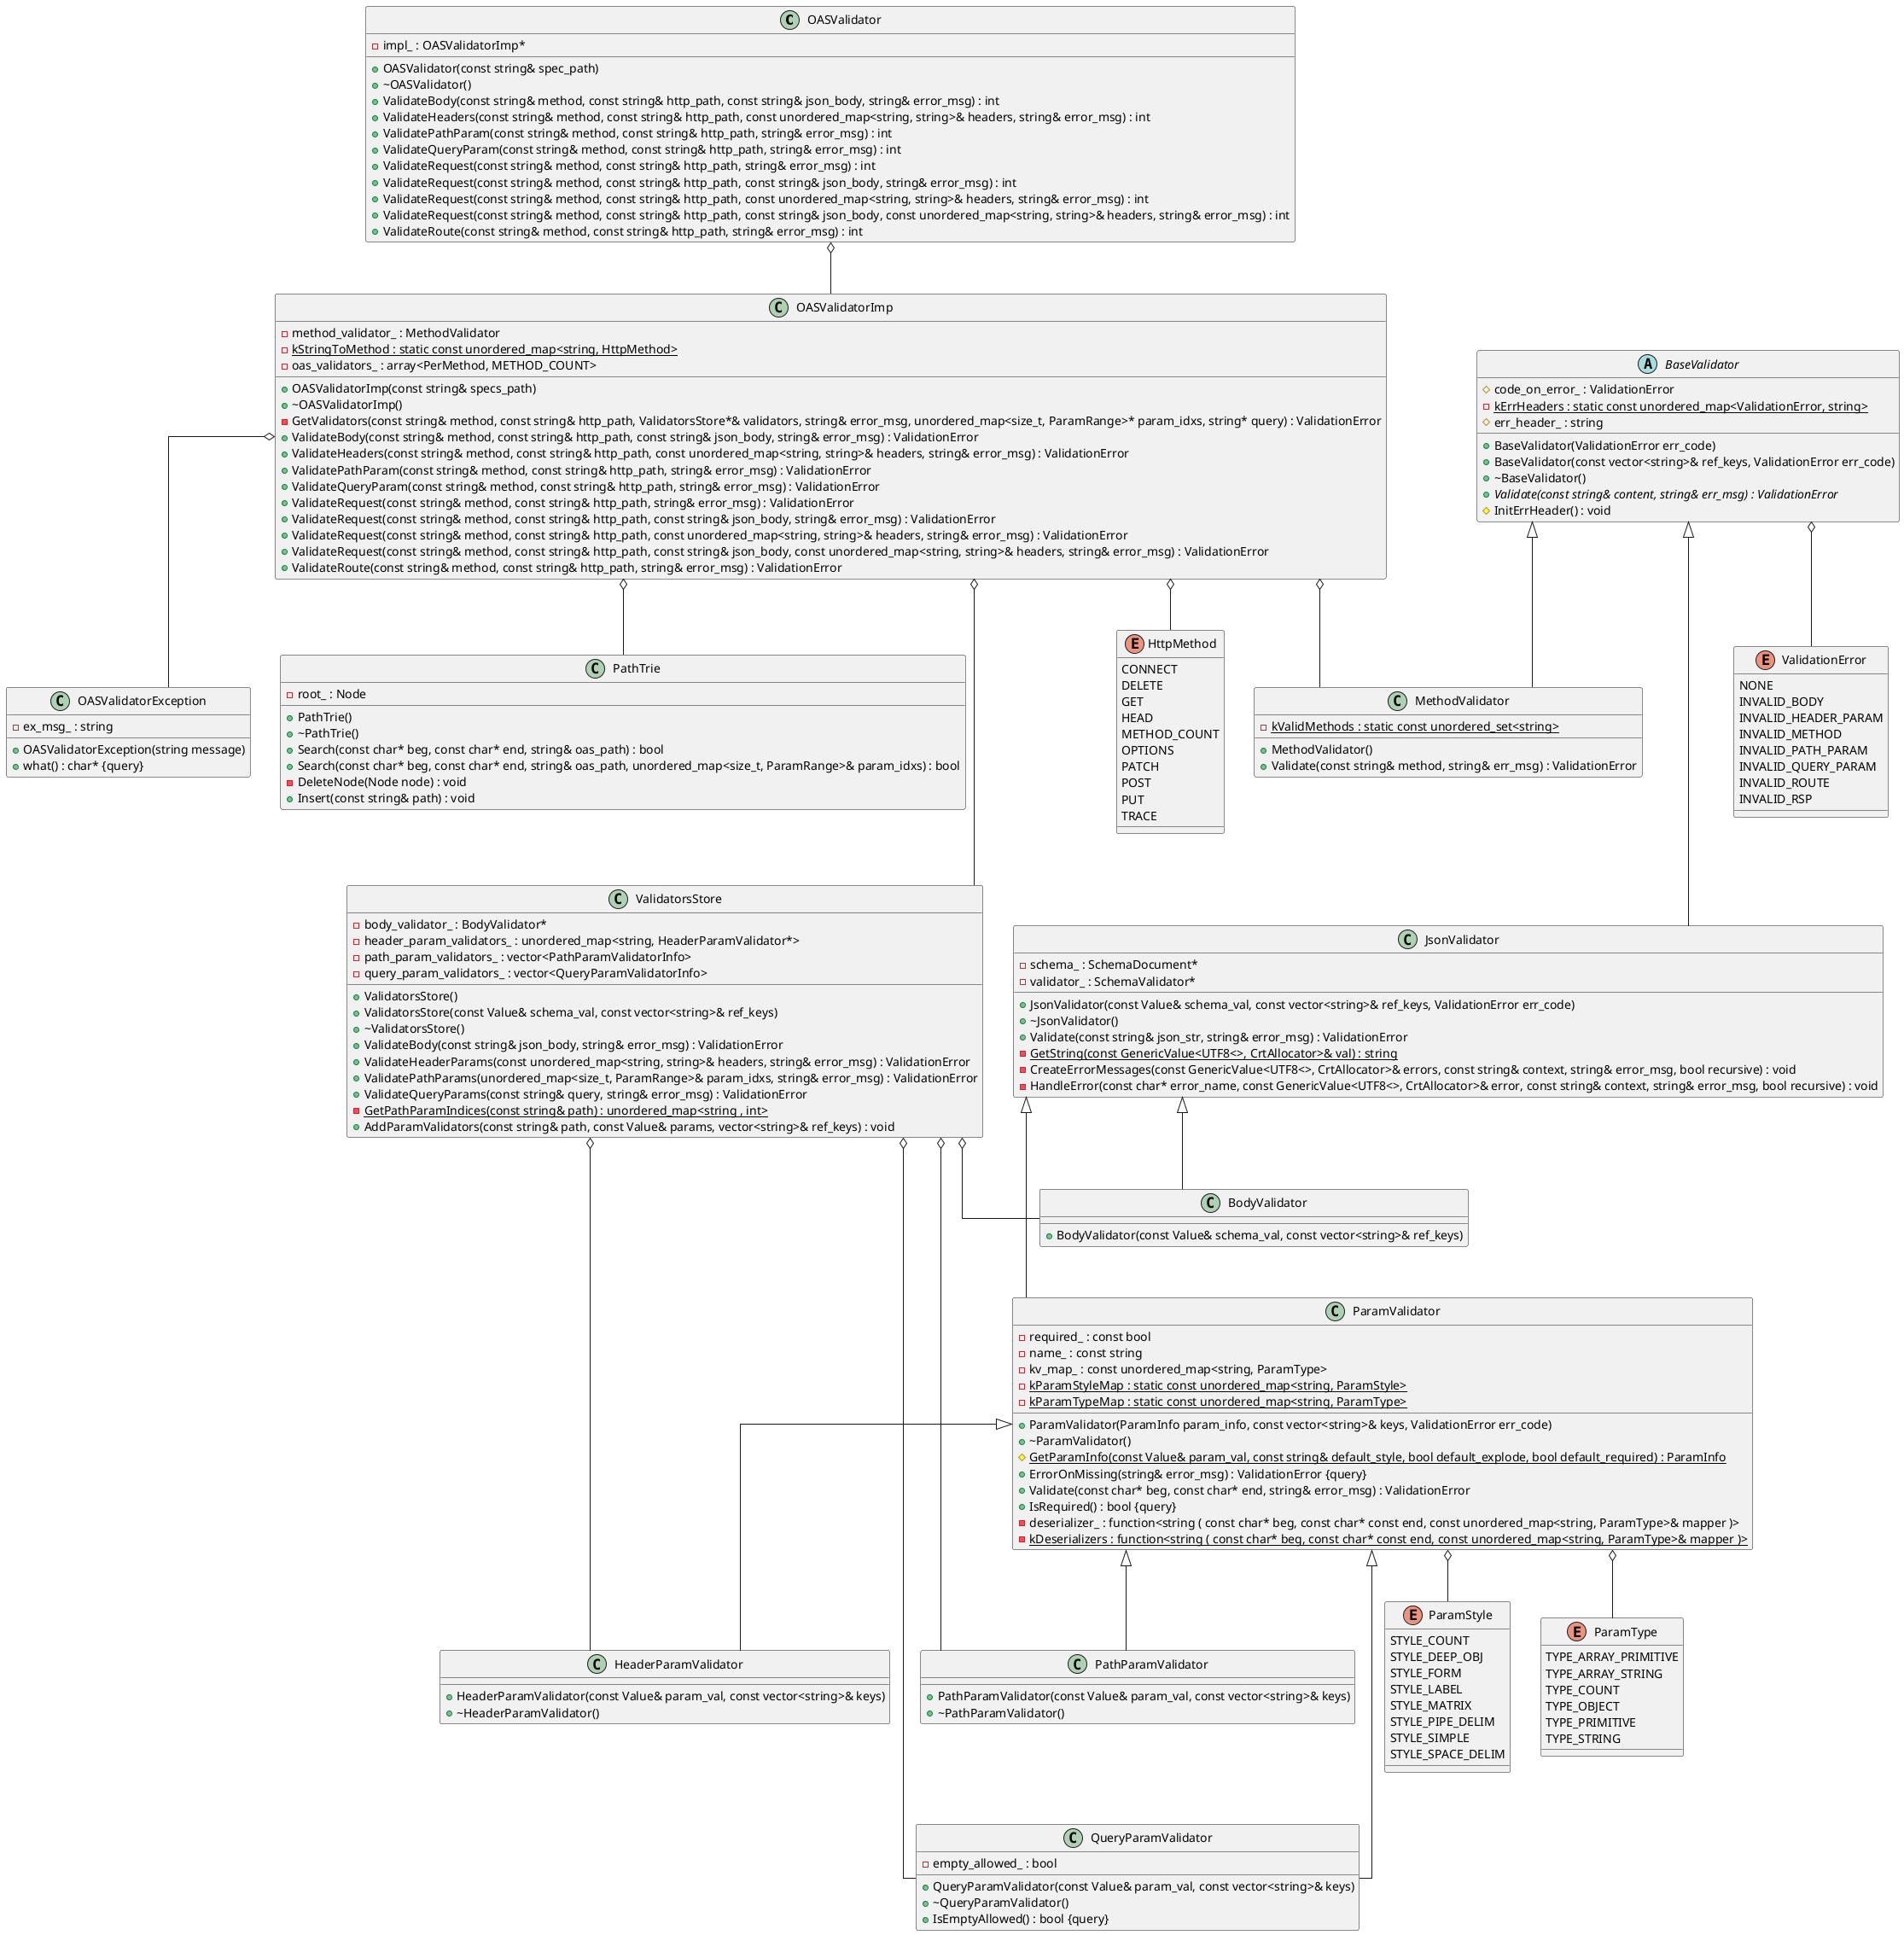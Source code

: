 @startuml
skinparam linetype ortho
top to bottom direction

!define VALIDATORS QueryParamValidator, HeaderParamValidator, PathParamValidator, BodyValidator, MethodValidator, JsonValidator, BaseValidator
!define OAS_CLASSES OASValidator, OASValidatorImp, ValidatorsStore, OASValidatorException

' Classes
class OASValidator {
	+OASValidator(const string& spec_path)
	+~OASValidator()
	-impl_ : OASValidatorImp*
	+ValidateBody(const string& method, const string& http_path, const string& json_body, string& error_msg) : int
	+ValidateHeaders(const string& method, const string& http_path, const unordered_map<string, string>& headers, string& error_msg) : int
	+ValidatePathParam(const string& method, const string& http_path, string& error_msg) : int
	+ValidateQueryParam(const string& method, const string& http_path, string& error_msg) : int
	+ValidateRequest(const string& method, const string& http_path, string& error_msg) : int
	+ValidateRequest(const string& method, const string& http_path, const string& json_body, string& error_msg) : int
	+ValidateRequest(const string& method, const string& http_path, const unordered_map<string, string>& headers, string& error_msg) : int
	+ValidateRequest(const string& method, const string& http_path, const string& json_body, const unordered_map<string, string>& headers, string& error_msg) : int
	+ValidateRoute(const string& method, const string& http_path, string& error_msg) : int
}

class OASValidatorException {
    +OASValidatorException(string message)
    +what() : char* {query}
    -ex_msg_ : string
}


class OASValidatorImp {
    +OASValidatorImp(const string& specs_path)
    +~OASValidatorImp()
    -method_validator_ : MethodValidator
    -GetValidators(const string& method, const string& http_path, ValidatorsStore*& validators, string& error_msg, unordered_map<size_t, ParamRange>* param_idxs, string* query) : ValidationError
    +ValidateBody(const string& method, const string& http_path, const string& json_body, string& error_msg) : ValidationError
    +ValidateHeaders(const string& method, const string& http_path, const unordered_map<string, string>& headers, string& error_msg) : ValidationError
    +ValidatePathParam(const string& method, const string& http_path, string& error_msg) : ValidationError
    +ValidateQueryParam(const string& method, const string& http_path, string& error_msg) : ValidationError
    +ValidateRequest(const string& method, const string& http_path, string& error_msg) : ValidationError
    +ValidateRequest(const string& method, const string& http_path, const string& json_body, string& error_msg) : ValidationError
    +ValidateRequest(const string& method, const string& http_path, const unordered_map<string, string>& headers, string& error_msg) : ValidationError
    +ValidateRequest(const string& method, const string& http_path, const string& json_body, const unordered_map<string, string>& headers, string& error_msg) : ValidationError
    +ValidateRoute(const string& method, const string& http_path, string& error_msg) : ValidationError
    -{static} kStringToMethod : static const unordered_map<string, HttpMethod>
    -oas_validators_ : array<PerMethod, METHOD_COUNT>
}
class PathTrie {
        +PathTrie()
        +~PathTrie()
        -root_ : Node
        +Search(const char* beg, const char* end, string& oas_path) : bool
        +Search(const char* beg, const char* end, string& oas_path, unordered_map<size_t, ParamRange>& param_idxs) : bool
        -DeleteNode(Node node) : void
        +Insert(const string& path) : void
    }
class ValidatorsStore {
    +ValidatorsStore()
    +ValidatorsStore(const Value& schema_val, const vector<string>& ref_keys)
    +~ValidatorsStore()
    -body_validator_ : BodyValidator*
    +ValidateBody(const string& json_body, string& error_msg) : ValidationError
    +ValidateHeaderParams(const unordered_map<string, string>& headers, string& error_msg) : ValidationError
    +ValidatePathParams(unordered_map<size_t, ParamRange>& param_idxs, string& error_msg) : ValidationError
    +ValidateQueryParams(const string& query, string& error_msg) : ValidationError
    -{static} GetPathParamIndices(const string& path) : unordered_map<string , int>
    -header_param_validators_ : unordered_map<string, HeaderParamValidator*>
    -path_param_validators_ : vector<PathParamValidatorInfo>
    -query_param_validators_ : vector<QueryParamValidatorInfo>
    +AddParamValidators(const string& path, const Value& params, vector<string>& ref_keys) : void
}
enum HttpMethod {
    CONNECT
    DELETE
    GET
    HEAD
    METHOD_COUNT
    OPTIONS
    PATCH
    POST
    PUT
    TRACE
}
enum ValidationError {
    NONE
    INVALID_BODY
    INVALID_HEADER_PARAM
    INVALID_METHOD
    INVALID_PATH_PARAM
    INVALID_QUERY_PARAM
    INVALID_ROUTE
    INVALID_RSP
}
enum ParamStyle {
    STYLE_COUNT
    STYLE_DEEP_OBJ
    STYLE_FORM
    STYLE_LABEL
    STYLE_MATRIX
    STYLE_PIPE_DELIM
    STYLE_SIMPLE
    STYLE_SPACE_DELIM
}


enum ParamType {
    TYPE_ARRAY_PRIMITIVE
    TYPE_ARRAY_STRING
    TYPE_COUNT
    TYPE_OBJECT
    TYPE_PRIMITIVE
    TYPE_STRING
}

abstract class BaseValidator {
    +BaseValidator(ValidationError err_code)
    +BaseValidator(const vector<string>& ref_keys, ValidationError err_code)
    +~BaseValidator()
    +{abstract} Validate(const string& content, string& err_msg) : ValidationError
    #code_on_error_ : ValidationError
    -{static} kErrHeaders : static const unordered_map<ValidationError, string>
    #err_header_ : string
    #InitErrHeader() : void
}

class JsonValidator {
    +JsonValidator(const Value& schema_val, const vector<string>& ref_keys, ValidationError err_code)
    +~JsonValidator()
    +Validate(const string& json_str, string& error_msg) : ValidationError
    -schema_ : SchemaDocument*
    -validator_ : SchemaValidator*
    -{static} GetString(const GenericValue<UTF8<>, CrtAllocator>& val) : string
    -CreateErrorMessages(const GenericValue<UTF8<>, CrtAllocator>& errors, const string& context, string& error_msg, bool recursive) : void
    -HandleError(const char* error_name, const GenericValue<UTF8<>, CrtAllocator>& error, const string& context, string& error_msg, bool recursive) : void
}

class MethodValidator {
    +MethodValidator()
    +Validate(const string& method, string& err_msg) : ValidationError
    -{static} kValidMethods : static const unordered_set<string>
}

class BodyValidator {
    +BodyValidator(const Value& schema_val, const vector<string>& ref_keys)
}

class ParamValidator {
    +ParamValidator(ParamInfo param_info, const vector<string>& keys, ValidationError err_code)
    +~ParamValidator()
    #{static} GetParamInfo(const Value& param_val, const string& default_style, bool default_explode, bool default_required) : ParamInfo
    +ErrorOnMissing(string& error_msg) : ValidationError {query}
    +Validate(const char* beg, const char* end, string& error_msg) : ValidationError
    +IsRequired() : bool {query}
    -required_ : const bool
    -name_ : const string
    -kv_map_ : const unordered_map<string, ParamType>
    -deserializer_ : function<string ( const char* beg, const char* const end, const unordered_map<string, ParamType>& mapper )>
    -{static} kDeserializers : function<string ( const char* beg, const char* const end, const unordered_map<string, ParamType>& mapper )>
    -{static} kParamStyleMap : static const unordered_map<string, ParamStyle>
    -{static} kParamTypeMap : static const unordered_map<string, ParamType>
}

class PathParamValidator {
    +PathParamValidator(const Value& param_val, const vector<string>& keys)
    +~PathParamValidator()
}

class QueryParamValidator {
    +QueryParamValidator(const Value& param_val, const vector<string>& keys)
    +~QueryParamValidator()
    +IsEmptyAllowed() : bool {query}
    -empty_allowed_ : bool
}
class HeaderParamValidator {
    +HeaderParamValidator(const Value& param_val, const vector<string>& keys)
    +~HeaderParamValidator()
}

BaseValidator <|-- JsonValidator
JsonValidator <|-- BodyValidator
JsonValidator <|-- ParamValidator
ParamValidator <|-- PathParamValidator
ParamValidator <|-- QueryParamValidator
ParamValidator <|-- HeaderParamValidator
BaseValidator <|-- MethodValidator

OASValidator o-- OASValidatorImp
OASValidatorImp o-- MethodValidator
OASValidatorImp o-- HttpMethod
OASValidatorImp o-- OASValidatorException
OASValidatorImp o-- ValidatorsStore
OASValidatorImp o-- PathTrie
ValidatorsStore o-- BodyValidator
ValidatorsStore o-- PathParamValidator
ValidatorsStore o-- QueryParamValidator
ValidatorsStore o-- HeaderParamValidator
ParamValidator o-- ParamType
ParamValidator o-- ParamStyle
BaseValidator o-- ValidationError

' Layout manipulation
OASValidator -[hidden]-> PathTrie
JsonValidator -[hidden]-> OASValidatorImp
OASValidator -[hidden]-> HttpMethod
OASValidator -[hidden]-> OASValidatorException
OASValidator -[hidden]-> BaseValidator
BaseValidator -[hidden]-> MethodValidator
MethodValidator -[hidden]-> JsonValidator

JsonValidator -[hidden]-> BodyValidator
BodyValidator -[hidden]-> ParamValidator
ParamValidator -[hidden]-> PathParamValidator
PathParamValidator -[hidden]-> QueryParamValidator
PathTrie -[hidden]-> ValidatorsStore

@enduml